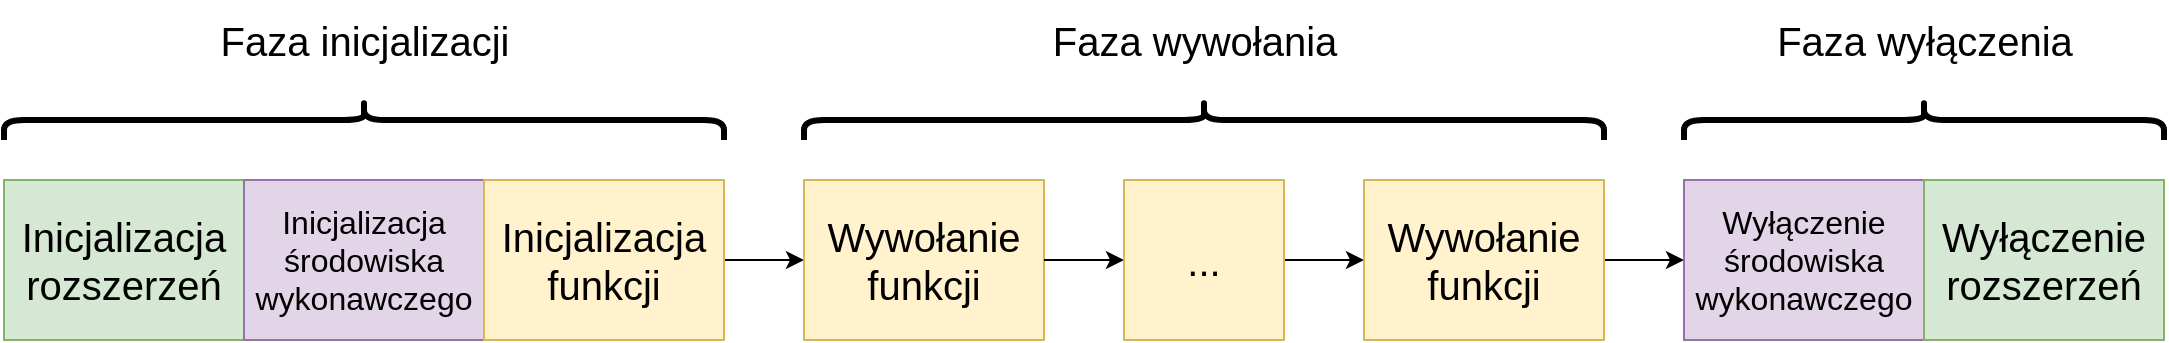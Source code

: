 <mxfile version="26.2.14">
  <diagram name="Page-1" id="o-UW_eep7wMkWQ6p2Eac">
    <mxGraphModel dx="1198" dy="778" grid="1" gridSize="10" guides="1" tooltips="1" connect="1" arrows="1" fold="1" page="1" pageScale="1" pageWidth="827" pageHeight="1169" math="0" shadow="0">
      <root>
        <mxCell id="0" />
        <mxCell id="1" parent="0" />
        <mxCell id="yNea2SyTlovEkYiXTrdP-5" value="&lt;font style=&quot;font-size: 20px;&quot;&gt;Inicjalizacja rozszerzeń&lt;/font&gt;" style="rounded=0;whiteSpace=wrap;html=1;fillColor=#d5e8d4;strokeColor=#82b366;" vertex="1" parent="1">
          <mxGeometry x="40" y="360" width="120" height="80" as="geometry" />
        </mxCell>
        <mxCell id="yNea2SyTlovEkYiXTrdP-14" value="&lt;font style=&quot;font-size: 16px;&quot;&gt;Inicjalizacja środowiska wykonawczego&lt;/font&gt;" style="rounded=0;whiteSpace=wrap;html=1;fillColor=#e1d5e7;strokeColor=#9673a6;" vertex="1" parent="1">
          <mxGeometry x="160" y="360" width="120" height="80" as="geometry" />
        </mxCell>
        <mxCell id="yNea2SyTlovEkYiXTrdP-20" style="edgeStyle=orthogonalEdgeStyle;rounded=0;orthogonalLoop=1;jettySize=auto;html=1;entryX=0;entryY=0.5;entryDx=0;entryDy=0;" edge="1" parent="1" source="yNea2SyTlovEkYiXTrdP-15" target="yNea2SyTlovEkYiXTrdP-19">
          <mxGeometry relative="1" as="geometry" />
        </mxCell>
        <mxCell id="yNea2SyTlovEkYiXTrdP-15" value="&lt;font style=&quot;font-size: 20px;&quot;&gt;Inicjalizacja funkcji&lt;/font&gt;" style="rounded=0;whiteSpace=wrap;html=1;fillColor=#fff2cc;strokeColor=#d6b656;" vertex="1" parent="1">
          <mxGeometry x="280" y="360" width="120" height="80" as="geometry" />
        </mxCell>
        <mxCell id="yNea2SyTlovEkYiXTrdP-22" style="edgeStyle=orthogonalEdgeStyle;rounded=0;orthogonalLoop=1;jettySize=auto;html=1;entryX=0;entryY=0.5;entryDx=0;entryDy=0;" edge="1" parent="1" source="yNea2SyTlovEkYiXTrdP-34" target="yNea2SyTlovEkYiXTrdP-21">
          <mxGeometry relative="1" as="geometry" />
        </mxCell>
        <mxCell id="yNea2SyTlovEkYiXTrdP-19" value="&lt;font style=&quot;font-size: 20px;&quot;&gt;Wywołanie funkcji&lt;/font&gt;" style="rounded=0;whiteSpace=wrap;html=1;fillColor=#fff2cc;strokeColor=#d6b656;" vertex="1" parent="1">
          <mxGeometry x="440" y="360" width="120" height="80" as="geometry" />
        </mxCell>
        <mxCell id="yNea2SyTlovEkYiXTrdP-24" style="edgeStyle=orthogonalEdgeStyle;rounded=0;orthogonalLoop=1;jettySize=auto;html=1;entryX=0;entryY=0.5;entryDx=0;entryDy=0;" edge="1" parent="1" source="yNea2SyTlovEkYiXTrdP-21" target="yNea2SyTlovEkYiXTrdP-23">
          <mxGeometry relative="1" as="geometry" />
        </mxCell>
        <mxCell id="yNea2SyTlovEkYiXTrdP-21" value="&lt;span style=&quot;font-size: 20px;&quot;&gt;Wywołanie funkcji&lt;/span&gt;" style="rounded=0;whiteSpace=wrap;html=1;fillColor=#fff2cc;strokeColor=#d6b656;" vertex="1" parent="1">
          <mxGeometry x="720" y="360" width="120" height="80" as="geometry" />
        </mxCell>
        <mxCell id="yNea2SyTlovEkYiXTrdP-23" value="&lt;font style=&quot;font-size: 16px;&quot;&gt;Wyłączenie środowiska wykonawczego&lt;/font&gt;" style="rounded=0;whiteSpace=wrap;html=1;fillColor=#e1d5e7;strokeColor=#9673a6;" vertex="1" parent="1">
          <mxGeometry x="880" y="360" width="120" height="80" as="geometry" />
        </mxCell>
        <mxCell id="yNea2SyTlovEkYiXTrdP-25" value="&lt;font style=&quot;font-size: 20px;&quot;&gt;Wyłączenie rozszerzeń&lt;/font&gt;" style="rounded=0;whiteSpace=wrap;html=1;fillColor=#d5e8d4;strokeColor=#82b366;" vertex="1" parent="1">
          <mxGeometry x="1000" y="360" width="120" height="80" as="geometry" />
        </mxCell>
        <mxCell id="yNea2SyTlovEkYiXTrdP-26" value="" style="shape=curlyBracket;whiteSpace=wrap;html=1;rounded=1;labelPosition=left;verticalLabelPosition=middle;align=right;verticalAlign=middle;rotation=90;strokeWidth=3;" vertex="1" parent="1">
          <mxGeometry x="210" y="150" width="20" height="360" as="geometry" />
        </mxCell>
        <mxCell id="yNea2SyTlovEkYiXTrdP-27" value="" style="shape=curlyBracket;whiteSpace=wrap;html=1;rounded=1;labelPosition=left;verticalLabelPosition=middle;align=right;verticalAlign=middle;rotation=90;strokeWidth=3;" vertex="1" parent="1">
          <mxGeometry x="630" y="130" width="20" height="400" as="geometry" />
        </mxCell>
        <mxCell id="yNea2SyTlovEkYiXTrdP-28" value="" style="shape=curlyBracket;whiteSpace=wrap;html=1;rounded=1;labelPosition=left;verticalLabelPosition=middle;align=right;verticalAlign=middle;rotation=90;strokeWidth=3;" vertex="1" parent="1">
          <mxGeometry x="990" y="210" width="20" height="240" as="geometry" />
        </mxCell>
        <mxCell id="yNea2SyTlovEkYiXTrdP-29" value="&lt;font style=&quot;font-size: 20px;&quot;&gt;Faza inicjalizacji&lt;/font&gt;" style="text;html=1;align=center;verticalAlign=middle;resizable=0;points=[];autosize=1;strokeColor=none;fillColor=none;" vertex="1" parent="1">
          <mxGeometry x="135" y="270" width="170" height="40" as="geometry" />
        </mxCell>
        <mxCell id="yNea2SyTlovEkYiXTrdP-30" value="&lt;span style=&quot;font-size: 20px;&quot;&gt;Faza wywołania&lt;/span&gt;" style="text;html=1;align=center;verticalAlign=middle;resizable=0;points=[];autosize=1;strokeColor=none;fillColor=none;" vertex="1" parent="1">
          <mxGeometry x="550" y="270" width="170" height="40" as="geometry" />
        </mxCell>
        <mxCell id="yNea2SyTlovEkYiXTrdP-31" value="&lt;span style=&quot;font-size: 20px;&quot;&gt;Faza wyłączenia&lt;/span&gt;" style="text;html=1;align=center;verticalAlign=middle;resizable=0;points=[];autosize=1;strokeColor=none;fillColor=none;" vertex="1" parent="1">
          <mxGeometry x="915" y="270" width="170" height="40" as="geometry" />
        </mxCell>
        <mxCell id="yNea2SyTlovEkYiXTrdP-35" value="" style="edgeStyle=orthogonalEdgeStyle;rounded=0;orthogonalLoop=1;jettySize=auto;html=1;entryX=0;entryY=0.5;entryDx=0;entryDy=0;" edge="1" parent="1" source="yNea2SyTlovEkYiXTrdP-19" target="yNea2SyTlovEkYiXTrdP-34">
          <mxGeometry relative="1" as="geometry">
            <mxPoint x="560" y="400" as="sourcePoint" />
            <mxPoint x="720" y="400" as="targetPoint" />
          </mxGeometry>
        </mxCell>
        <mxCell id="yNea2SyTlovEkYiXTrdP-34" value="&lt;span style=&quot;font-size: 20px;&quot;&gt;...&lt;/span&gt;" style="rounded=0;whiteSpace=wrap;html=1;fillColor=#fff2cc;strokeColor=#d6b656;" vertex="1" parent="1">
          <mxGeometry x="600" y="360" width="80" height="80" as="geometry" />
        </mxCell>
      </root>
    </mxGraphModel>
  </diagram>
</mxfile>
